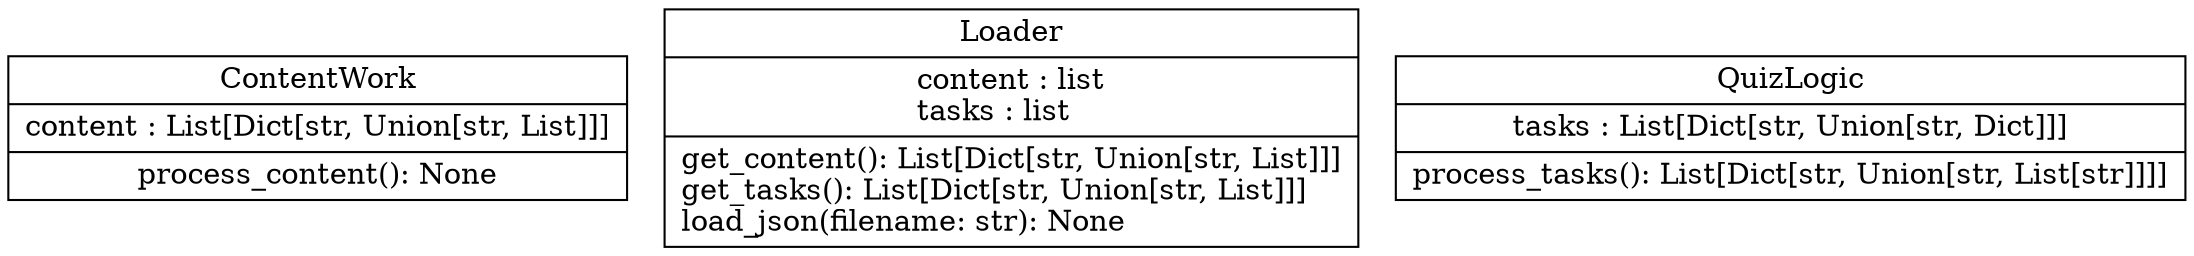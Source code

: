 digraph "classes_Backend" {
rankdir=BT
charset="utf-8"
"game_logic.game_python.content_work.ContentWork" [color="black", fontcolor="black", label=<{ContentWork|content : List[Dict[str, Union[str, List]]]<br ALIGN="LEFT"/>|process_content(): None<br ALIGN="LEFT"/>}>, shape="record", style="solid"];
"game_logic.game_python.loader.Loader" [color="black", fontcolor="black", label=<{Loader|content : list<br ALIGN="LEFT"/>tasks : list<br ALIGN="LEFT"/>|get_content(): List[Dict[str, Union[str, List]]]<br ALIGN="LEFT"/>get_tasks(): List[Dict[str, Union[str, List]]]<br ALIGN="LEFT"/>load_json(filename: str): None<br ALIGN="LEFT"/>}>, shape="record", style="solid"];
"game_logic.game_python.quiz_logic.QuizLogic" [color="black", fontcolor="black", label=<{QuizLogic|tasks : List[Dict[str, Union[str, Dict]]]<br ALIGN="LEFT"/>|process_tasks(): List[Dict[str, Union[str, List[str]]]]<br ALIGN="LEFT"/>}>, shape="record", style="solid"];
}
